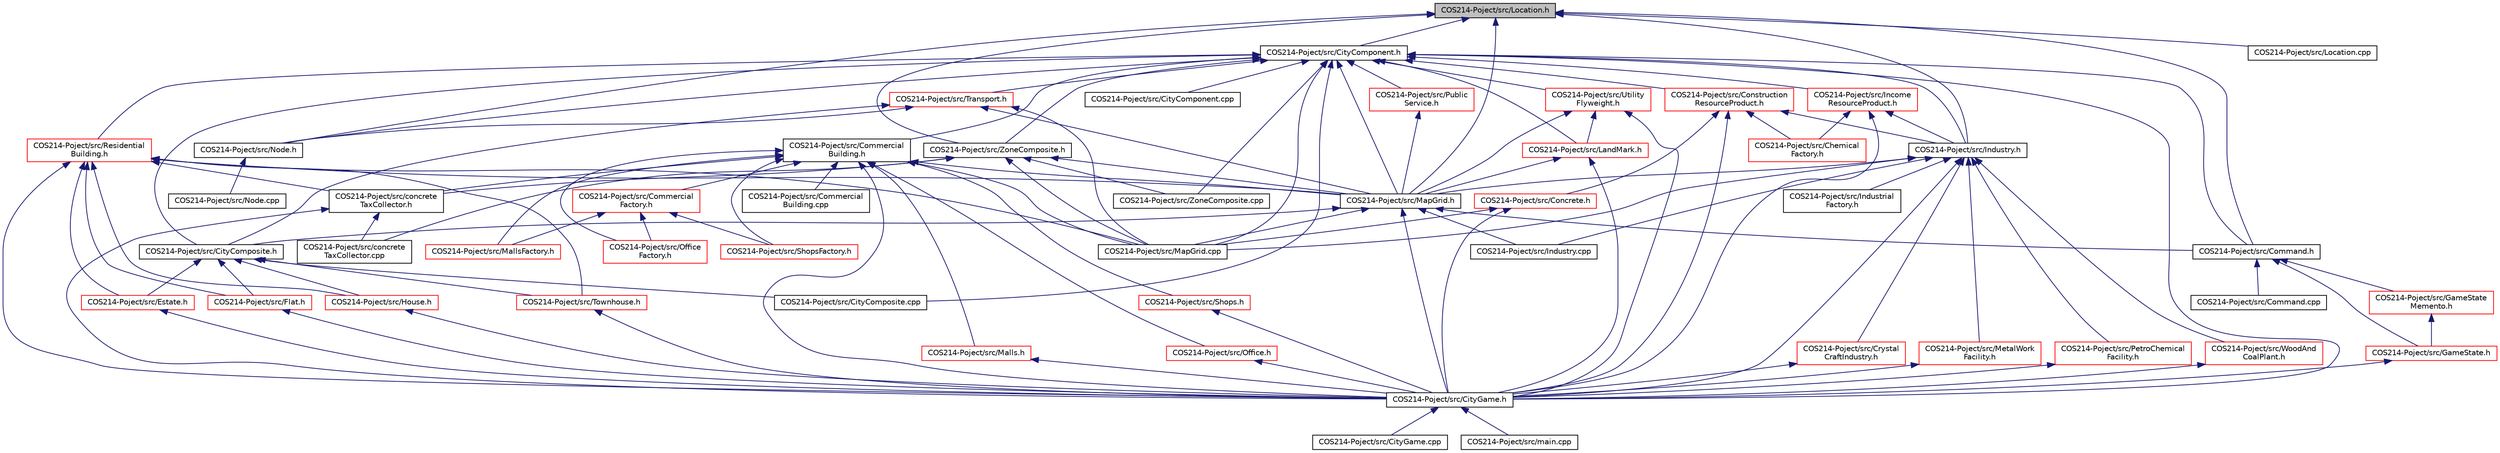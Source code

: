 digraph "COS214-Poject/src/Location.h"
{
 // LATEX_PDF_SIZE
  edge [fontname="Helvetica",fontsize="10",labelfontname="Helvetica",labelfontsize="10"];
  node [fontname="Helvetica",fontsize="10",shape=record];
  Node1 [label="COS214-Poject/src/Location.h",height=0.2,width=0.4,color="black", fillcolor="grey75", style="filled", fontcolor="black",tooltip=" "];
  Node1 -> Node2 [dir="back",color="midnightblue",fontsize="10",style="solid"];
  Node2 [label="COS214-Poject/src/CityComponent.h",height=0.2,width=0.4,color="black", fillcolor="white", style="filled",URL="$CityComponent_8h.html",tooltip="Abstract base class for components within the city simulation."];
  Node2 -> Node3 [dir="back",color="midnightblue",fontsize="10",style="solid"];
  Node3 [label="COS214-Poject/src/CityComponent.cpp",height=0.2,width=0.4,color="black", fillcolor="white", style="filled",URL="$CityComponent_8cpp.html",tooltip="Implementation of the CityComponent class, which handles city component behaviors such as managing NP..."];
  Node2 -> Node4 [dir="back",color="midnightblue",fontsize="10",style="solid"];
  Node4 [label="COS214-Poject/src/CityComposite.cpp",height=0.2,width=0.4,color="black", fillcolor="white", style="filled",URL="$CityComposite_8cpp.html",tooltip="Implementation of the CityComposite class, which manages zones, happiness, and tax adjustments for th..."];
  Node2 -> Node5 [dir="back",color="midnightblue",fontsize="10",style="solid"];
  Node5 [label="COS214-Poject/src/CityComposite.h",height=0.2,width=0.4,color="black", fillcolor="white", style="filled",URL="$CityComposite_8h.html",tooltip="Defines the CityComposite class, which represents a composite structure containing multiple city zone..."];
  Node5 -> Node4 [dir="back",color="midnightblue",fontsize="10",style="solid"];
  Node5 -> Node6 [dir="back",color="midnightblue",fontsize="10",style="solid"];
  Node6 [label="COS214-Poject/src/Estate.h",height=0.2,width=0.4,color="red", fillcolor="white", style="filled",URL="$Estate_8h.html",tooltip=" "];
  Node6 -> Node7 [dir="back",color="midnightblue",fontsize="10",style="solid"];
  Node7 [label="COS214-Poject/src/CityGame.h",height=0.2,width=0.4,color="black", fillcolor="white", style="filled",URL="$CityGame_8h.html",tooltip=" "];
  Node7 -> Node8 [dir="back",color="midnightblue",fontsize="10",style="solid"];
  Node8 [label="COS214-Poject/src/CityGame.cpp",height=0.2,width=0.4,color="black", fillcolor="white", style="filled",URL="$CityGame_8cpp.html",tooltip=" "];
  Node7 -> Node9 [dir="back",color="midnightblue",fontsize="10",style="solid"];
  Node9 [label="COS214-Poject/src/main.cpp",height=0.2,width=0.4,color="black", fillcolor="white", style="filled",URL="$main_8cpp.html",tooltip=" "];
  Node5 -> Node12 [dir="back",color="midnightblue",fontsize="10",style="solid"];
  Node12 [label="COS214-Poject/src/Flat.h",height=0.2,width=0.4,color="red", fillcolor="white", style="filled",URL="$Flat_8h.html",tooltip=" "];
  Node12 -> Node7 [dir="back",color="midnightblue",fontsize="10",style="solid"];
  Node5 -> Node15 [dir="back",color="midnightblue",fontsize="10",style="solid"];
  Node15 [label="COS214-Poject/src/House.h",height=0.2,width=0.4,color="red", fillcolor="white", style="filled",URL="$House_8h.html",tooltip="Header file for the House class, representing a residential building."];
  Node15 -> Node7 [dir="back",color="midnightblue",fontsize="10",style="solid"];
  Node5 -> Node18 [dir="back",color="midnightblue",fontsize="10",style="solid"];
  Node18 [label="COS214-Poject/src/Townhouse.h",height=0.2,width=0.4,color="red", fillcolor="white", style="filled",URL="$Townhouse_8h.html",tooltip=" "];
  Node18 -> Node7 [dir="back",color="midnightblue",fontsize="10",style="solid"];
  Node2 -> Node7 [dir="back",color="midnightblue",fontsize="10",style="solid"];
  Node2 -> Node21 [dir="back",color="midnightblue",fontsize="10",style="solid"];
  Node21 [label="COS214-Poject/src/Command.h",height=0.2,width=0.4,color="black", fillcolor="white", style="filled",URL="$Command_8h.html",tooltip=" "];
  Node21 -> Node22 [dir="back",color="midnightblue",fontsize="10",style="solid"];
  Node22 [label="COS214-Poject/src/Command.cpp",height=0.2,width=0.4,color="black", fillcolor="white", style="filled",URL="$Command_8cpp.html",tooltip="Implementation of the Command interface and its concrete classes for executing and undoing actions on..."];
  Node21 -> Node23 [dir="back",color="midnightblue",fontsize="10",style="solid"];
  Node23 [label="COS214-Poject/src/GameState.h",height=0.2,width=0.4,color="red", fillcolor="white", style="filled",URL="$GameState_8h.html",tooltip=" "];
  Node23 -> Node7 [dir="back",color="midnightblue",fontsize="10",style="solid"];
  Node21 -> Node25 [dir="back",color="midnightblue",fontsize="10",style="solid"];
  Node25 [label="COS214-Poject/src/GameState\lMemento.h",height=0.2,width=0.4,color="red", fillcolor="white", style="filled",URL="$GameStateMemento_8h.html",tooltip=" "];
  Node25 -> Node23 [dir="back",color="midnightblue",fontsize="10",style="solid"];
  Node2 -> Node27 [dir="back",color="midnightblue",fontsize="10",style="solid"];
  Node27 [label="COS214-Poject/src/Commercial\lBuilding.h",height=0.2,width=0.4,color="black", fillcolor="white", style="filled",URL="$CommercialBuilding_8h.html",tooltip=" "];
  Node27 -> Node7 [dir="back",color="midnightblue",fontsize="10",style="solid"];
  Node27 -> Node28 [dir="back",color="midnightblue",fontsize="10",style="solid"];
  Node28 [label="COS214-Poject/src/Commercial\lBuilding.cpp",height=0.2,width=0.4,color="black", fillcolor="white", style="filled",URL="$CommercialBuilding_8cpp.html",tooltip="Implementation of the CommercialBuilding class, handling commercial building attributes,..."];
  Node27 -> Node29 [dir="back",color="midnightblue",fontsize="10",style="solid"];
  Node29 [label="COS214-Poject/src/Commercial\lFactory.h",height=0.2,width=0.4,color="red", fillcolor="white", style="filled",URL="$CommercialFactory_8h.html",tooltip=" "];
  Node29 -> Node31 [dir="back",color="midnightblue",fontsize="10",style="solid"];
  Node31 [label="COS214-Poject/src/MallsFactory.h",height=0.2,width=0.4,color="red", fillcolor="white", style="filled",URL="$MallsFactory_8h.html",tooltip=" "];
  Node29 -> Node33 [dir="back",color="midnightblue",fontsize="10",style="solid"];
  Node33 [label="COS214-Poject/src/Office\lFactory.h",height=0.2,width=0.4,color="red", fillcolor="white", style="filled",URL="$OfficeFactory_8h.html",tooltip=" "];
  Node29 -> Node35 [dir="back",color="midnightblue",fontsize="10",style="solid"];
  Node35 [label="COS214-Poject/src/ShopsFactory.h",height=0.2,width=0.4,color="red", fillcolor="white", style="filled",URL="$ShopsFactory_8h.html",tooltip=" "];
  Node27 -> Node37 [dir="back",color="midnightblue",fontsize="10",style="solid"];
  Node37 [label="COS214-Poject/src/concrete\lTaxCollector.h",height=0.2,width=0.4,color="black", fillcolor="white", style="filled",URL="$concreteTaxCollector_8h.html",tooltip=" "];
  Node37 -> Node7 [dir="back",color="midnightblue",fontsize="10",style="solid"];
  Node37 -> Node38 [dir="back",color="midnightblue",fontsize="10",style="solid"];
  Node38 [label="COS214-Poject/src/concrete\lTaxCollector.cpp",height=0.2,width=0.4,color="black", fillcolor="white", style="filled",URL="$concreteTaxCollector_8cpp.html",tooltip="Implementation of the ConcreteTaxCollector class, defining tax collection behaviors for residential a..."];
  Node27 -> Node39 [dir="back",color="midnightblue",fontsize="10",style="solid"];
  Node39 [label="COS214-Poject/src/Malls.h",height=0.2,width=0.4,color="red", fillcolor="white", style="filled",URL="$Malls_8h.html",tooltip=" "];
  Node39 -> Node7 [dir="back",color="midnightblue",fontsize="10",style="solid"];
  Node27 -> Node31 [dir="back",color="midnightblue",fontsize="10",style="solid"];
  Node27 -> Node41 [dir="back",color="midnightblue",fontsize="10",style="solid"];
  Node41 [label="COS214-Poject/src/MapGrid.cpp",height=0.2,width=0.4,color="black", fillcolor="white", style="filled",URL="$MapGrid_8cpp.html",tooltip=" "];
  Node27 -> Node42 [dir="back",color="midnightblue",fontsize="10",style="solid"];
  Node42 [label="COS214-Poject/src/MapGrid.h",height=0.2,width=0.4,color="black", fillcolor="white", style="filled",URL="$MapGrid_8h.html",tooltip=" "];
  Node42 -> Node5 [dir="back",color="midnightblue",fontsize="10",style="solid"];
  Node42 -> Node7 [dir="back",color="midnightblue",fontsize="10",style="solid"];
  Node42 -> Node21 [dir="back",color="midnightblue",fontsize="10",style="solid"];
  Node42 -> Node43 [dir="back",color="midnightblue",fontsize="10",style="solid"];
  Node43 [label="COS214-Poject/src/Industry.cpp",height=0.2,width=0.4,color="black", fillcolor="white", style="filled",URL="$Industry_8cpp.html",tooltip=" "];
  Node42 -> Node41 [dir="back",color="midnightblue",fontsize="10",style="solid"];
  Node27 -> Node44 [dir="back",color="midnightblue",fontsize="10",style="solid"];
  Node44 [label="COS214-Poject/src/Office.h",height=0.2,width=0.4,color="red", fillcolor="white", style="filled",URL="$Office_8h.html",tooltip=" "];
  Node44 -> Node7 [dir="back",color="midnightblue",fontsize="10",style="solid"];
  Node27 -> Node33 [dir="back",color="midnightblue",fontsize="10",style="solid"];
  Node27 -> Node46 [dir="back",color="midnightblue",fontsize="10",style="solid"];
  Node46 [label="COS214-Poject/src/Shops.h",height=0.2,width=0.4,color="red", fillcolor="white", style="filled",URL="$Shops_8h.html",tooltip=" "];
  Node46 -> Node7 [dir="back",color="midnightblue",fontsize="10",style="solid"];
  Node27 -> Node35 [dir="back",color="midnightblue",fontsize="10",style="solid"];
  Node2 -> Node48 [dir="back",color="midnightblue",fontsize="10",style="solid"];
  Node48 [label="COS214-Poject/src/Construction\lResourceProduct.h",height=0.2,width=0.4,color="red", fillcolor="white", style="filled",URL="$ConstructionResourceProduct_8h.html",tooltip=" "];
  Node48 -> Node49 [dir="back",color="midnightblue",fontsize="10",style="solid"];
  Node49 [label="COS214-Poject/src/Chemical\lFactory.h",height=0.2,width=0.4,color="red", fillcolor="white", style="filled",URL="$ChemicalFactory_8h.html",tooltip=" "];
  Node48 -> Node7 [dir="back",color="midnightblue",fontsize="10",style="solid"];
  Node48 -> Node51 [dir="back",color="midnightblue",fontsize="10",style="solid"];
  Node51 [label="COS214-Poject/src/Concrete.h",height=0.2,width=0.4,color="red", fillcolor="white", style="filled",URL="$Concrete_8h.html",tooltip=" "];
  Node51 -> Node7 [dir="back",color="midnightblue",fontsize="10",style="solid"];
  Node51 -> Node41 [dir="back",color="midnightblue",fontsize="10",style="solid"];
  Node48 -> Node63 [dir="back",color="midnightblue",fontsize="10",style="solid"];
  Node63 [label="COS214-Poject/src/Industry.h",height=0.2,width=0.4,color="black", fillcolor="white", style="filled",URL="$Industry_8h.html",tooltip=" "];
  Node63 -> Node7 [dir="back",color="midnightblue",fontsize="10",style="solid"];
  Node63 -> Node55 [dir="back",color="midnightblue",fontsize="10",style="solid"];
  Node55 [label="COS214-Poject/src/Crystal\lCraftIndustry.h",height=0.2,width=0.4,color="red", fillcolor="white", style="filled",URL="$CrystalCraftIndustry_8h.html",tooltip="Declaration of the CrystalCraftIndustry class, a specific type of Industry that processes diamonds an..."];
  Node55 -> Node7 [dir="back",color="midnightblue",fontsize="10",style="solid"];
  Node63 -> Node64 [dir="back",color="midnightblue",fontsize="10",style="solid"];
  Node64 [label="COS214-Poject/src/Industrial\lFactory.h",height=0.2,width=0.4,color="black", fillcolor="white", style="filled",URL="$IndustrialFactory_8h.html",tooltip=" "];
  Node63 -> Node43 [dir="back",color="midnightblue",fontsize="10",style="solid"];
  Node63 -> Node41 [dir="back",color="midnightblue",fontsize="10",style="solid"];
  Node63 -> Node42 [dir="back",color="midnightblue",fontsize="10",style="solid"];
  Node63 -> Node65 [dir="back",color="midnightblue",fontsize="10",style="solid"];
  Node65 [label="COS214-Poject/src/MetalWork\lFacility.h",height=0.2,width=0.4,color="red", fillcolor="white", style="filled",URL="$MetalWorkFacility_8h.html",tooltip=" "];
  Node65 -> Node7 [dir="back",color="midnightblue",fontsize="10",style="solid"];
  Node63 -> Node58 [dir="back",color="midnightblue",fontsize="10",style="solid"];
  Node58 [label="COS214-Poject/src/PetroChemical\lFacility.h",height=0.2,width=0.4,color="red", fillcolor="white", style="filled",URL="$PetroChemicalFacility_8h.html",tooltip=" "];
  Node58 -> Node7 [dir="back",color="midnightblue",fontsize="10",style="solid"];
  Node63 -> Node60 [dir="back",color="midnightblue",fontsize="10",style="solid"];
  Node60 [label="COS214-Poject/src/WoodAnd\lCoalPlant.h",height=0.2,width=0.4,color="red", fillcolor="white", style="filled",URL="$WoodAndCoalPlant_8h.html",tooltip=" "];
  Node60 -> Node7 [dir="back",color="midnightblue",fontsize="10",style="solid"];
  Node2 -> Node80 [dir="back",color="midnightblue",fontsize="10",style="solid"];
  Node80 [label="COS214-Poject/src/Income\lResourceProduct.h",height=0.2,width=0.4,color="red", fillcolor="white", style="filled",URL="$IncomeResourceProduct_8h.html",tooltip=" "];
  Node80 -> Node49 [dir="back",color="midnightblue",fontsize="10",style="solid"];
  Node80 -> Node7 [dir="back",color="midnightblue",fontsize="10",style="solid"];
  Node80 -> Node63 [dir="back",color="midnightblue",fontsize="10",style="solid"];
  Node2 -> Node63 [dir="back",color="midnightblue",fontsize="10",style="solid"];
  Node2 -> Node92 [dir="back",color="midnightblue",fontsize="10",style="solid"];
  Node92 [label="COS214-Poject/src/LandMark.h",height=0.2,width=0.4,color="red", fillcolor="white", style="filled",URL="$LandMark_8h.html",tooltip="Header file for the LandMark class, representing a landmark in the city."];
  Node92 -> Node7 [dir="back",color="midnightblue",fontsize="10",style="solid"];
  Node92 -> Node42 [dir="back",color="midnightblue",fontsize="10",style="solid"];
  Node2 -> Node41 [dir="back",color="midnightblue",fontsize="10",style="solid"];
  Node2 -> Node42 [dir="back",color="midnightblue",fontsize="10",style="solid"];
  Node2 -> Node108 [dir="back",color="midnightblue",fontsize="10",style="solid"];
  Node108 [label="COS214-Poject/src/Node.h",height=0.2,width=0.4,color="black", fillcolor="white", style="filled",URL="$Node_8h.html",tooltip=" "];
  Node108 -> Node109 [dir="back",color="midnightblue",fontsize="10",style="solid"];
  Node109 [label="COS214-Poject/src/Node.cpp",height=0.2,width=0.4,color="black", fillcolor="white", style="filled",URL="$Node_8cpp.html",tooltip=" "];
  Node2 -> Node110 [dir="back",color="midnightblue",fontsize="10",style="solid"];
  Node110 [label="COS214-Poject/src/Public\lService.h",height=0.2,width=0.4,color="red", fillcolor="white", style="filled",URL="$PublicService_8h.html",tooltip=" "];
  Node110 -> Node42 [dir="back",color="midnightblue",fontsize="10",style="solid"];
  Node2 -> Node128 [dir="back",color="midnightblue",fontsize="10",style="solid"];
  Node128 [label="COS214-Poject/src/Residential\lBuilding.h",height=0.2,width=0.4,color="red", fillcolor="white", style="filled",URL="$ResidentialBuilding_8h.html",tooltip=" "];
  Node128 -> Node7 [dir="back",color="midnightblue",fontsize="10",style="solid"];
  Node128 -> Node37 [dir="back",color="midnightblue",fontsize="10",style="solid"];
  Node128 -> Node6 [dir="back",color="midnightblue",fontsize="10",style="solid"];
  Node128 -> Node12 [dir="back",color="midnightblue",fontsize="10",style="solid"];
  Node128 -> Node15 [dir="back",color="midnightblue",fontsize="10",style="solid"];
  Node128 -> Node41 [dir="back",color="midnightblue",fontsize="10",style="solid"];
  Node128 -> Node42 [dir="back",color="midnightblue",fontsize="10",style="solid"];
  Node128 -> Node18 [dir="back",color="midnightblue",fontsize="10",style="solid"];
  Node2 -> Node136 [dir="back",color="midnightblue",fontsize="10",style="solid"];
  Node136 [label="COS214-Poject/src/Transport.h",height=0.2,width=0.4,color="red", fillcolor="white", style="filled",URL="$Transport_8h.html",tooltip=" "];
  Node136 -> Node5 [dir="back",color="midnightblue",fontsize="10",style="solid"];
  Node136 -> Node41 [dir="back",color="midnightblue",fontsize="10",style="solid"];
  Node136 -> Node42 [dir="back",color="midnightblue",fontsize="10",style="solid"];
  Node136 -> Node108 [dir="back",color="midnightblue",fontsize="10",style="solid"];
  Node2 -> Node148 [dir="back",color="midnightblue",fontsize="10",style="solid"];
  Node148 [label="COS214-Poject/src/Utility\lFlyweight.h",height=0.2,width=0.4,color="red", fillcolor="white", style="filled",URL="$UtilityFlyweight_8h.html",tooltip=" "];
  Node148 -> Node7 [dir="back",color="midnightblue",fontsize="10",style="solid"];
  Node148 -> Node92 [dir="back",color="midnightblue",fontsize="10",style="solid"];
  Node148 -> Node42 [dir="back",color="midnightblue",fontsize="10",style="solid"];
  Node2 -> Node160 [dir="back",color="midnightblue",fontsize="10",style="solid"];
  Node160 [label="COS214-Poject/src/ZoneComposite.cpp",height=0.2,width=0.4,color="black", fillcolor="white", style="filled",URL="$ZoneComposite_8cpp.html",tooltip=" "];
  Node2 -> Node161 [dir="back",color="midnightblue",fontsize="10",style="solid"];
  Node161 [label="COS214-Poject/src/ZoneComposite.h",height=0.2,width=0.4,color="black", fillcolor="white", style="filled",URL="$ZoneComposite_8h.html",tooltip=" "];
  Node161 -> Node38 [dir="back",color="midnightblue",fontsize="10",style="solid"];
  Node161 -> Node37 [dir="back",color="midnightblue",fontsize="10",style="solid"];
  Node161 -> Node41 [dir="back",color="midnightblue",fontsize="10",style="solid"];
  Node161 -> Node42 [dir="back",color="midnightblue",fontsize="10",style="solid"];
  Node161 -> Node160 [dir="back",color="midnightblue",fontsize="10",style="solid"];
  Node1 -> Node21 [dir="back",color="midnightblue",fontsize="10",style="solid"];
  Node1 -> Node63 [dir="back",color="midnightblue",fontsize="10",style="solid"];
  Node1 -> Node162 [dir="back",color="midnightblue",fontsize="10",style="solid"];
  Node162 [label="COS214-Poject/src/Location.cpp",height=0.2,width=0.4,color="black", fillcolor="white", style="filled",URL="$Location_8cpp.html",tooltip=" "];
  Node1 -> Node42 [dir="back",color="midnightblue",fontsize="10",style="solid"];
  Node1 -> Node108 [dir="back",color="midnightblue",fontsize="10",style="solid"];
  Node1 -> Node161 [dir="back",color="midnightblue",fontsize="10",style="solid"];
}
